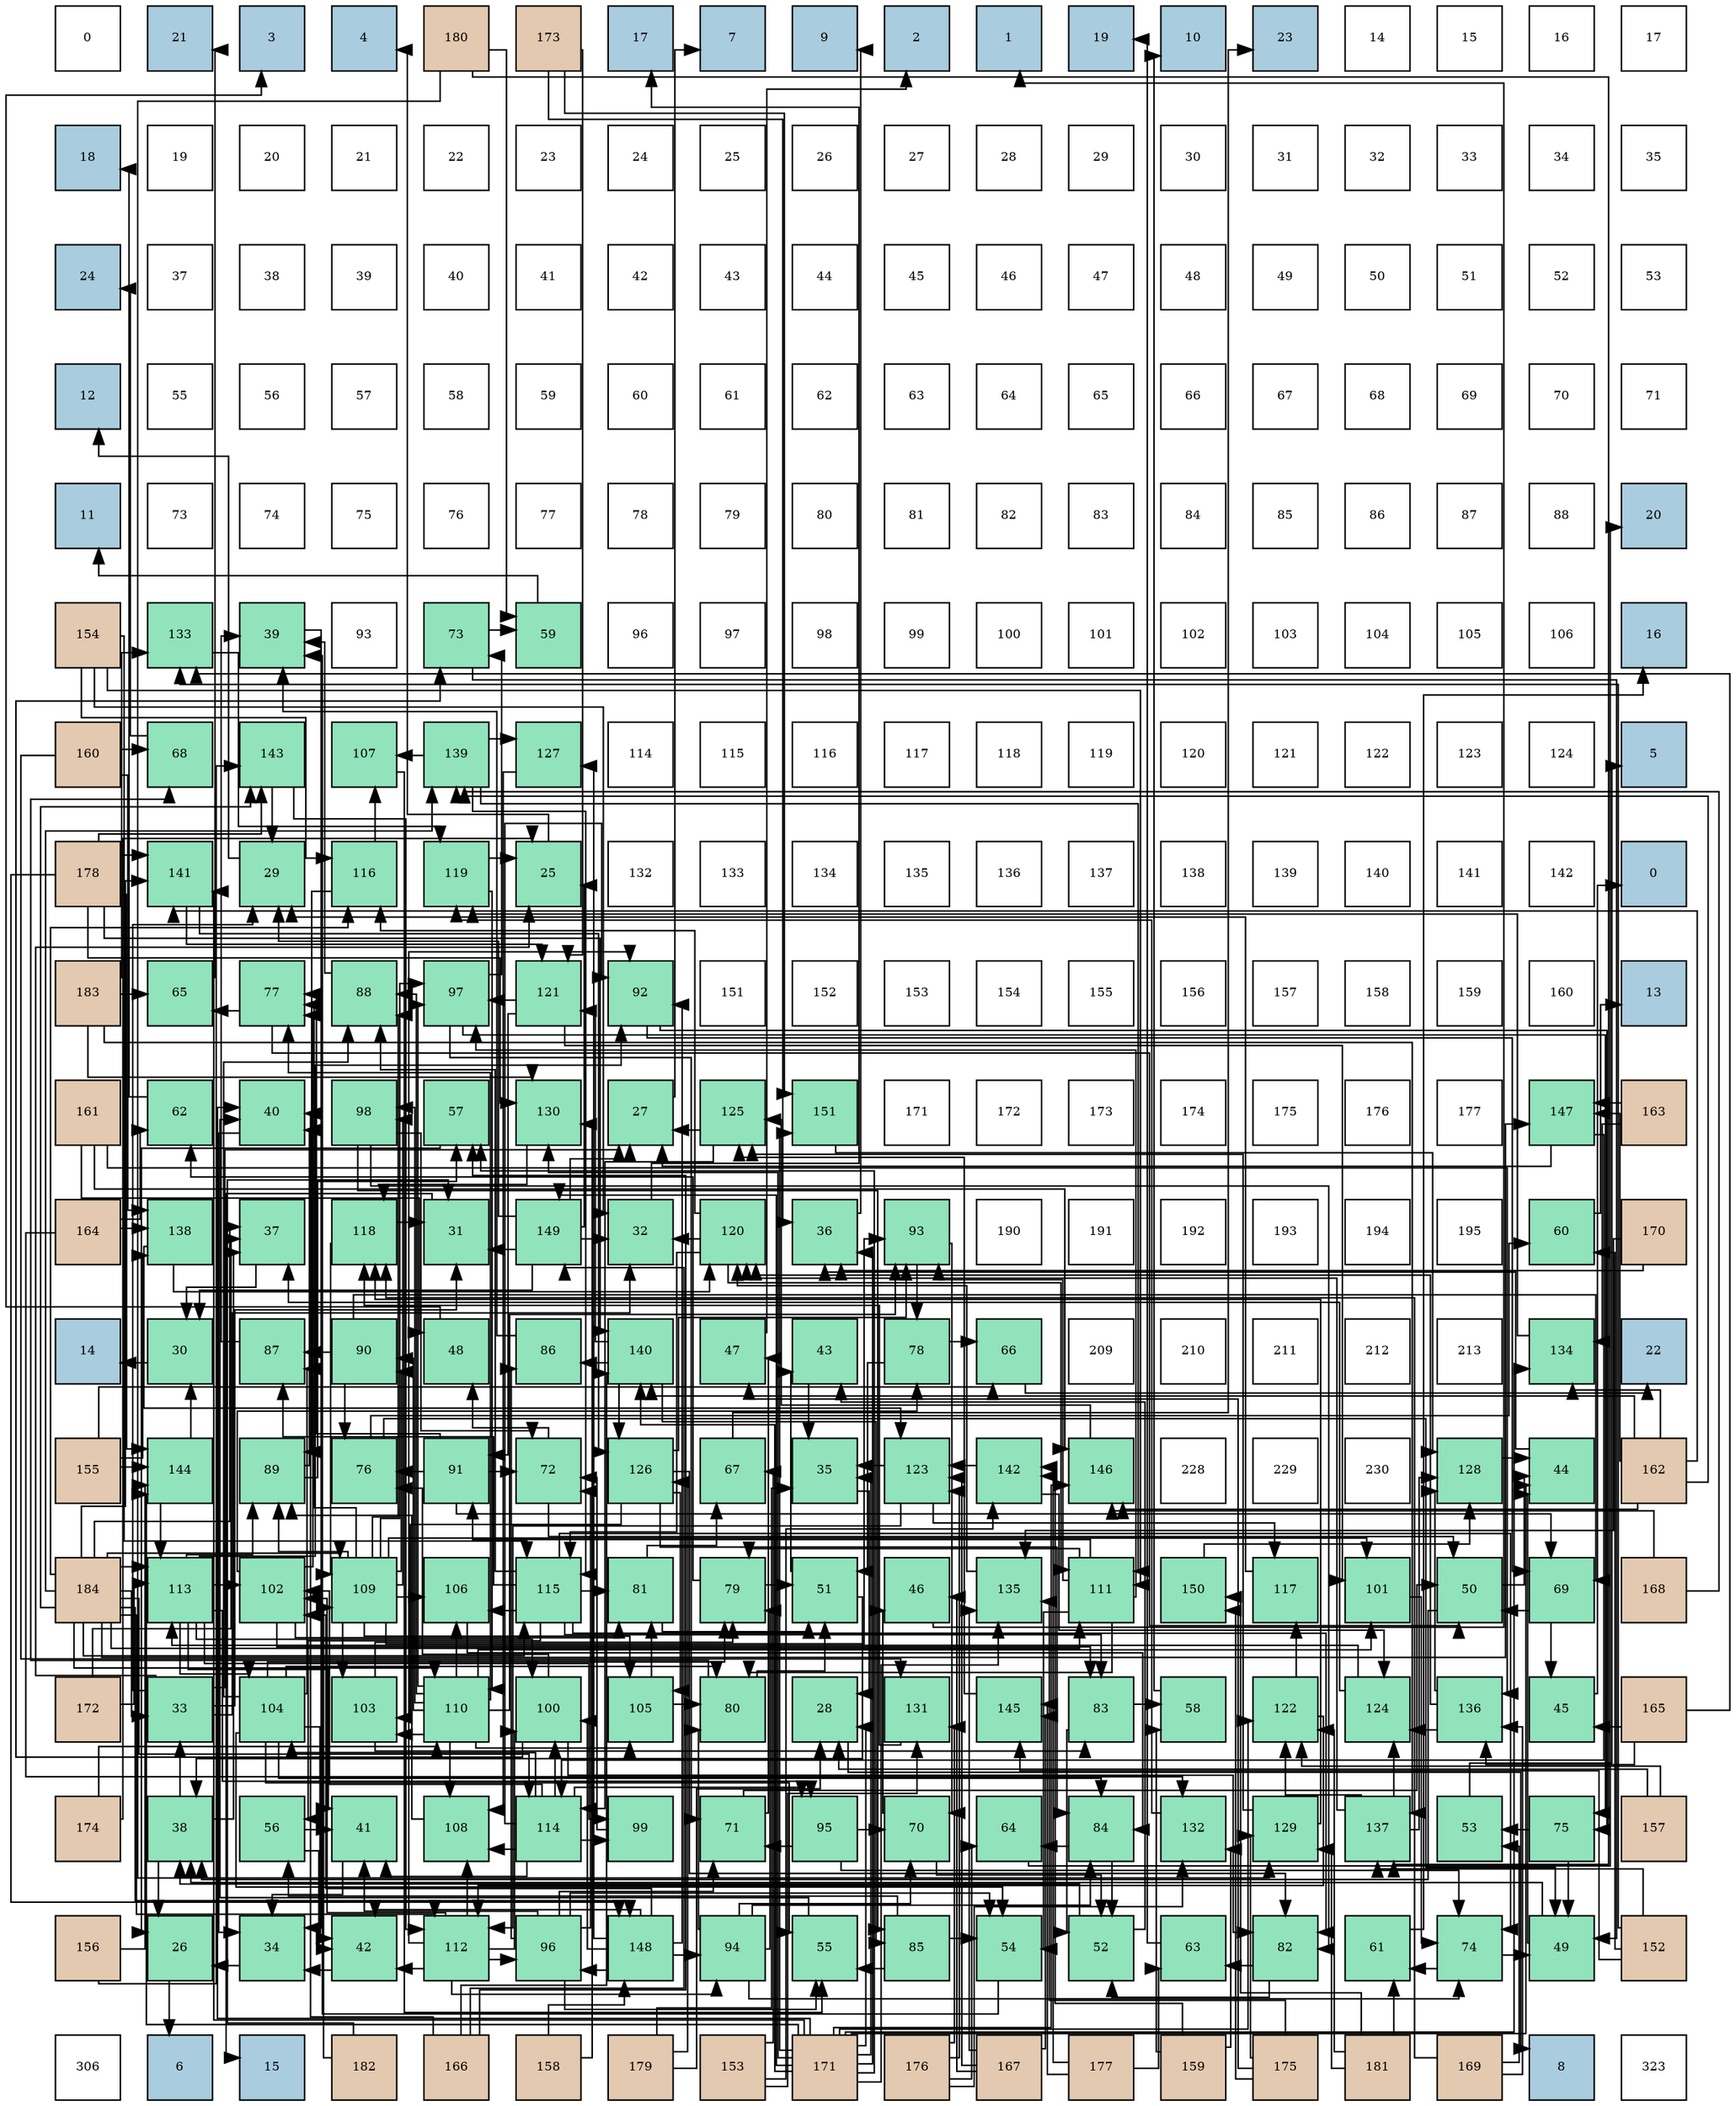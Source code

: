digraph layout{
 rankdir=TB;
 splines=ortho;
 node [style=filled shape=square fixedsize=true width=0.6];
0[label="0", fontsize=8, fillcolor="#ffffff"];
1[label="21", fontsize=8, fillcolor="#a9ccde"];
2[label="3", fontsize=8, fillcolor="#a9ccde"];
3[label="4", fontsize=8, fillcolor="#a9ccde"];
4[label="180", fontsize=8, fillcolor="#e3c9af"];
5[label="173", fontsize=8, fillcolor="#e3c9af"];
6[label="17", fontsize=8, fillcolor="#a9ccde"];
7[label="7", fontsize=8, fillcolor="#a9ccde"];
8[label="9", fontsize=8, fillcolor="#a9ccde"];
9[label="2", fontsize=8, fillcolor="#a9ccde"];
10[label="1", fontsize=8, fillcolor="#a9ccde"];
11[label="19", fontsize=8, fillcolor="#a9ccde"];
12[label="10", fontsize=8, fillcolor="#a9ccde"];
13[label="23", fontsize=8, fillcolor="#a9ccde"];
14[label="14", fontsize=8, fillcolor="#ffffff"];
15[label="15", fontsize=8, fillcolor="#ffffff"];
16[label="16", fontsize=8, fillcolor="#ffffff"];
17[label="17", fontsize=8, fillcolor="#ffffff"];
18[label="18", fontsize=8, fillcolor="#a9ccde"];
19[label="19", fontsize=8, fillcolor="#ffffff"];
20[label="20", fontsize=8, fillcolor="#ffffff"];
21[label="21", fontsize=8, fillcolor="#ffffff"];
22[label="22", fontsize=8, fillcolor="#ffffff"];
23[label="23", fontsize=8, fillcolor="#ffffff"];
24[label="24", fontsize=8, fillcolor="#ffffff"];
25[label="25", fontsize=8, fillcolor="#ffffff"];
26[label="26", fontsize=8, fillcolor="#ffffff"];
27[label="27", fontsize=8, fillcolor="#ffffff"];
28[label="28", fontsize=8, fillcolor="#ffffff"];
29[label="29", fontsize=8, fillcolor="#ffffff"];
30[label="30", fontsize=8, fillcolor="#ffffff"];
31[label="31", fontsize=8, fillcolor="#ffffff"];
32[label="32", fontsize=8, fillcolor="#ffffff"];
33[label="33", fontsize=8, fillcolor="#ffffff"];
34[label="34", fontsize=8, fillcolor="#ffffff"];
35[label="35", fontsize=8, fillcolor="#ffffff"];
36[label="24", fontsize=8, fillcolor="#a9ccde"];
37[label="37", fontsize=8, fillcolor="#ffffff"];
38[label="38", fontsize=8, fillcolor="#ffffff"];
39[label="39", fontsize=8, fillcolor="#ffffff"];
40[label="40", fontsize=8, fillcolor="#ffffff"];
41[label="41", fontsize=8, fillcolor="#ffffff"];
42[label="42", fontsize=8, fillcolor="#ffffff"];
43[label="43", fontsize=8, fillcolor="#ffffff"];
44[label="44", fontsize=8, fillcolor="#ffffff"];
45[label="45", fontsize=8, fillcolor="#ffffff"];
46[label="46", fontsize=8, fillcolor="#ffffff"];
47[label="47", fontsize=8, fillcolor="#ffffff"];
48[label="48", fontsize=8, fillcolor="#ffffff"];
49[label="49", fontsize=8, fillcolor="#ffffff"];
50[label="50", fontsize=8, fillcolor="#ffffff"];
51[label="51", fontsize=8, fillcolor="#ffffff"];
52[label="52", fontsize=8, fillcolor="#ffffff"];
53[label="53", fontsize=8, fillcolor="#ffffff"];
54[label="12", fontsize=8, fillcolor="#a9ccde"];
55[label="55", fontsize=8, fillcolor="#ffffff"];
56[label="56", fontsize=8, fillcolor="#ffffff"];
57[label="57", fontsize=8, fillcolor="#ffffff"];
58[label="58", fontsize=8, fillcolor="#ffffff"];
59[label="59", fontsize=8, fillcolor="#ffffff"];
60[label="60", fontsize=8, fillcolor="#ffffff"];
61[label="61", fontsize=8, fillcolor="#ffffff"];
62[label="62", fontsize=8, fillcolor="#ffffff"];
63[label="63", fontsize=8, fillcolor="#ffffff"];
64[label="64", fontsize=8, fillcolor="#ffffff"];
65[label="65", fontsize=8, fillcolor="#ffffff"];
66[label="66", fontsize=8, fillcolor="#ffffff"];
67[label="67", fontsize=8, fillcolor="#ffffff"];
68[label="68", fontsize=8, fillcolor="#ffffff"];
69[label="69", fontsize=8, fillcolor="#ffffff"];
70[label="70", fontsize=8, fillcolor="#ffffff"];
71[label="71", fontsize=8, fillcolor="#ffffff"];
72[label="11", fontsize=8, fillcolor="#a9ccde"];
73[label="73", fontsize=8, fillcolor="#ffffff"];
74[label="74", fontsize=8, fillcolor="#ffffff"];
75[label="75", fontsize=8, fillcolor="#ffffff"];
76[label="76", fontsize=8, fillcolor="#ffffff"];
77[label="77", fontsize=8, fillcolor="#ffffff"];
78[label="78", fontsize=8, fillcolor="#ffffff"];
79[label="79", fontsize=8, fillcolor="#ffffff"];
80[label="80", fontsize=8, fillcolor="#ffffff"];
81[label="81", fontsize=8, fillcolor="#ffffff"];
82[label="82", fontsize=8, fillcolor="#ffffff"];
83[label="83", fontsize=8, fillcolor="#ffffff"];
84[label="84", fontsize=8, fillcolor="#ffffff"];
85[label="85", fontsize=8, fillcolor="#ffffff"];
86[label="86", fontsize=8, fillcolor="#ffffff"];
87[label="87", fontsize=8, fillcolor="#ffffff"];
88[label="88", fontsize=8, fillcolor="#ffffff"];
89[label="20", fontsize=8, fillcolor="#a9ccde"];
90[label="154", fontsize=8, fillcolor="#e3c9af"];
91[label="133", fontsize=8, fillcolor="#91e3bb"];
92[label="39", fontsize=8, fillcolor="#91e3bb"];
93[label="93", fontsize=8, fillcolor="#ffffff"];
94[label="73", fontsize=8, fillcolor="#91e3bb"];
95[label="59", fontsize=8, fillcolor="#91e3bb"];
96[label="96", fontsize=8, fillcolor="#ffffff"];
97[label="97", fontsize=8, fillcolor="#ffffff"];
98[label="98", fontsize=8, fillcolor="#ffffff"];
99[label="99", fontsize=8, fillcolor="#ffffff"];
100[label="100", fontsize=8, fillcolor="#ffffff"];
101[label="101", fontsize=8, fillcolor="#ffffff"];
102[label="102", fontsize=8, fillcolor="#ffffff"];
103[label="103", fontsize=8, fillcolor="#ffffff"];
104[label="104", fontsize=8, fillcolor="#ffffff"];
105[label="105", fontsize=8, fillcolor="#ffffff"];
106[label="106", fontsize=8, fillcolor="#ffffff"];
107[label="16", fontsize=8, fillcolor="#a9ccde"];
108[label="160", fontsize=8, fillcolor="#e3c9af"];
109[label="68", fontsize=8, fillcolor="#91e3bb"];
110[label="143", fontsize=8, fillcolor="#91e3bb"];
111[label="107", fontsize=8, fillcolor="#91e3bb"];
112[label="139", fontsize=8, fillcolor="#91e3bb"];
113[label="127", fontsize=8, fillcolor="#91e3bb"];
114[label="114", fontsize=8, fillcolor="#ffffff"];
115[label="115", fontsize=8, fillcolor="#ffffff"];
116[label="116", fontsize=8, fillcolor="#ffffff"];
117[label="117", fontsize=8, fillcolor="#ffffff"];
118[label="118", fontsize=8, fillcolor="#ffffff"];
119[label="119", fontsize=8, fillcolor="#ffffff"];
120[label="120", fontsize=8, fillcolor="#ffffff"];
121[label="121", fontsize=8, fillcolor="#ffffff"];
122[label="122", fontsize=8, fillcolor="#ffffff"];
123[label="123", fontsize=8, fillcolor="#ffffff"];
124[label="124", fontsize=8, fillcolor="#ffffff"];
125[label="5", fontsize=8, fillcolor="#a9ccde"];
126[label="178", fontsize=8, fillcolor="#e3c9af"];
127[label="141", fontsize=8, fillcolor="#91e3bb"];
128[label="29", fontsize=8, fillcolor="#91e3bb"];
129[label="116", fontsize=8, fillcolor="#91e3bb"];
130[label="119", fontsize=8, fillcolor="#91e3bb"];
131[label="25", fontsize=8, fillcolor="#91e3bb"];
132[label="132", fontsize=8, fillcolor="#ffffff"];
133[label="133", fontsize=8, fillcolor="#ffffff"];
134[label="134", fontsize=8, fillcolor="#ffffff"];
135[label="135", fontsize=8, fillcolor="#ffffff"];
136[label="136", fontsize=8, fillcolor="#ffffff"];
137[label="137", fontsize=8, fillcolor="#ffffff"];
138[label="138", fontsize=8, fillcolor="#ffffff"];
139[label="139", fontsize=8, fillcolor="#ffffff"];
140[label="140", fontsize=8, fillcolor="#ffffff"];
141[label="141", fontsize=8, fillcolor="#ffffff"];
142[label="142", fontsize=8, fillcolor="#ffffff"];
143[label="0", fontsize=8, fillcolor="#a9ccde"];
144[label="183", fontsize=8, fillcolor="#e3c9af"];
145[label="65", fontsize=8, fillcolor="#91e3bb"];
146[label="77", fontsize=8, fillcolor="#91e3bb"];
147[label="88", fontsize=8, fillcolor="#91e3bb"];
148[label="97", fontsize=8, fillcolor="#91e3bb"];
149[label="121", fontsize=8, fillcolor="#91e3bb"];
150[label="92", fontsize=8, fillcolor="#91e3bb"];
151[label="151", fontsize=8, fillcolor="#ffffff"];
152[label="152", fontsize=8, fillcolor="#ffffff"];
153[label="153", fontsize=8, fillcolor="#ffffff"];
154[label="154", fontsize=8, fillcolor="#ffffff"];
155[label="155", fontsize=8, fillcolor="#ffffff"];
156[label="156", fontsize=8, fillcolor="#ffffff"];
157[label="157", fontsize=8, fillcolor="#ffffff"];
158[label="158", fontsize=8, fillcolor="#ffffff"];
159[label="159", fontsize=8, fillcolor="#ffffff"];
160[label="160", fontsize=8, fillcolor="#ffffff"];
161[label="13", fontsize=8, fillcolor="#a9ccde"];
162[label="161", fontsize=8, fillcolor="#e3c9af"];
163[label="62", fontsize=8, fillcolor="#91e3bb"];
164[label="40", fontsize=8, fillcolor="#91e3bb"];
165[label="98", fontsize=8, fillcolor="#91e3bb"];
166[label="57", fontsize=8, fillcolor="#91e3bb"];
167[label="130", fontsize=8, fillcolor="#91e3bb"];
168[label="27", fontsize=8, fillcolor="#91e3bb"];
169[label="125", fontsize=8, fillcolor="#91e3bb"];
170[label="151", fontsize=8, fillcolor="#91e3bb"];
171[label="171", fontsize=8, fillcolor="#ffffff"];
172[label="172", fontsize=8, fillcolor="#ffffff"];
173[label="173", fontsize=8, fillcolor="#ffffff"];
174[label="174", fontsize=8, fillcolor="#ffffff"];
175[label="175", fontsize=8, fillcolor="#ffffff"];
176[label="176", fontsize=8, fillcolor="#ffffff"];
177[label="177", fontsize=8, fillcolor="#ffffff"];
178[label="147", fontsize=8, fillcolor="#91e3bb"];
179[label="163", fontsize=8, fillcolor="#e3c9af"];
180[label="164", fontsize=8, fillcolor="#e3c9af"];
181[label="138", fontsize=8, fillcolor="#91e3bb"];
182[label="37", fontsize=8, fillcolor="#91e3bb"];
183[label="118", fontsize=8, fillcolor="#91e3bb"];
184[label="31", fontsize=8, fillcolor="#91e3bb"];
185[label="149", fontsize=8, fillcolor="#91e3bb"];
186[label="32", fontsize=8, fillcolor="#91e3bb"];
187[label="120", fontsize=8, fillcolor="#91e3bb"];
188[label="36", fontsize=8, fillcolor="#91e3bb"];
189[label="93", fontsize=8, fillcolor="#91e3bb"];
190[label="190", fontsize=8, fillcolor="#ffffff"];
191[label="191", fontsize=8, fillcolor="#ffffff"];
192[label="192", fontsize=8, fillcolor="#ffffff"];
193[label="193", fontsize=8, fillcolor="#ffffff"];
194[label="194", fontsize=8, fillcolor="#ffffff"];
195[label="195", fontsize=8, fillcolor="#ffffff"];
196[label="60", fontsize=8, fillcolor="#91e3bb"];
197[label="170", fontsize=8, fillcolor="#e3c9af"];
198[label="14", fontsize=8, fillcolor="#a9ccde"];
199[label="30", fontsize=8, fillcolor="#91e3bb"];
200[label="87", fontsize=8, fillcolor="#91e3bb"];
201[label="90", fontsize=8, fillcolor="#91e3bb"];
202[label="48", fontsize=8, fillcolor="#91e3bb"];
203[label="86", fontsize=8, fillcolor="#91e3bb"];
204[label="140", fontsize=8, fillcolor="#91e3bb"];
205[label="47", fontsize=8, fillcolor="#91e3bb"];
206[label="43", fontsize=8, fillcolor="#91e3bb"];
207[label="78", fontsize=8, fillcolor="#91e3bb"];
208[label="66", fontsize=8, fillcolor="#91e3bb"];
209[label="209", fontsize=8, fillcolor="#ffffff"];
210[label="210", fontsize=8, fillcolor="#ffffff"];
211[label="211", fontsize=8, fillcolor="#ffffff"];
212[label="212", fontsize=8, fillcolor="#ffffff"];
213[label="213", fontsize=8, fillcolor="#ffffff"];
214[label="134", fontsize=8, fillcolor="#91e3bb"];
215[label="22", fontsize=8, fillcolor="#a9ccde"];
216[label="155", fontsize=8, fillcolor="#e3c9af"];
217[label="144", fontsize=8, fillcolor="#91e3bb"];
218[label="89", fontsize=8, fillcolor="#91e3bb"];
219[label="76", fontsize=8, fillcolor="#91e3bb"];
220[label="91", fontsize=8, fillcolor="#91e3bb"];
221[label="72", fontsize=8, fillcolor="#91e3bb"];
222[label="126", fontsize=8, fillcolor="#91e3bb"];
223[label="67", fontsize=8, fillcolor="#91e3bb"];
224[label="35", fontsize=8, fillcolor="#91e3bb"];
225[label="123", fontsize=8, fillcolor="#91e3bb"];
226[label="142", fontsize=8, fillcolor="#91e3bb"];
227[label="146", fontsize=8, fillcolor="#91e3bb"];
228[label="228", fontsize=8, fillcolor="#ffffff"];
229[label="229", fontsize=8, fillcolor="#ffffff"];
230[label="230", fontsize=8, fillcolor="#ffffff"];
231[label="128", fontsize=8, fillcolor="#91e3bb"];
232[label="44", fontsize=8, fillcolor="#91e3bb"];
233[label="162", fontsize=8, fillcolor="#e3c9af"];
234[label="184", fontsize=8, fillcolor="#e3c9af"];
235[label="113", fontsize=8, fillcolor="#91e3bb"];
236[label="102", fontsize=8, fillcolor="#91e3bb"];
237[label="109", fontsize=8, fillcolor="#91e3bb"];
238[label="106", fontsize=8, fillcolor="#91e3bb"];
239[label="115", fontsize=8, fillcolor="#91e3bb"];
240[label="81", fontsize=8, fillcolor="#91e3bb"];
241[label="79", fontsize=8, fillcolor="#91e3bb"];
242[label="51", fontsize=8, fillcolor="#91e3bb"];
243[label="46", fontsize=8, fillcolor="#91e3bb"];
244[label="135", fontsize=8, fillcolor="#91e3bb"];
245[label="111", fontsize=8, fillcolor="#91e3bb"];
246[label="150", fontsize=8, fillcolor="#91e3bb"];
247[label="117", fontsize=8, fillcolor="#91e3bb"];
248[label="101", fontsize=8, fillcolor="#91e3bb"];
249[label="50", fontsize=8, fillcolor="#91e3bb"];
250[label="69", fontsize=8, fillcolor="#91e3bb"];
251[label="168", fontsize=8, fillcolor="#e3c9af"];
252[label="172", fontsize=8, fillcolor="#e3c9af"];
253[label="33", fontsize=8, fillcolor="#91e3bb"];
254[label="104", fontsize=8, fillcolor="#91e3bb"];
255[label="103", fontsize=8, fillcolor="#91e3bb"];
256[label="110", fontsize=8, fillcolor="#91e3bb"];
257[label="100", fontsize=8, fillcolor="#91e3bb"];
258[label="105", fontsize=8, fillcolor="#91e3bb"];
259[label="80", fontsize=8, fillcolor="#91e3bb"];
260[label="28", fontsize=8, fillcolor="#91e3bb"];
261[label="131", fontsize=8, fillcolor="#91e3bb"];
262[label="145", fontsize=8, fillcolor="#91e3bb"];
263[label="83", fontsize=8, fillcolor="#91e3bb"];
264[label="58", fontsize=8, fillcolor="#91e3bb"];
265[label="122", fontsize=8, fillcolor="#91e3bb"];
266[label="124", fontsize=8, fillcolor="#91e3bb"];
267[label="136", fontsize=8, fillcolor="#91e3bb"];
268[label="45", fontsize=8, fillcolor="#91e3bb"];
269[label="165", fontsize=8, fillcolor="#e3c9af"];
270[label="174", fontsize=8, fillcolor="#e3c9af"];
271[label="38", fontsize=8, fillcolor="#91e3bb"];
272[label="56", fontsize=8, fillcolor="#91e3bb"];
273[label="41", fontsize=8, fillcolor="#91e3bb"];
274[label="108", fontsize=8, fillcolor="#91e3bb"];
275[label="114", fontsize=8, fillcolor="#91e3bb"];
276[label="99", fontsize=8, fillcolor="#91e3bb"];
277[label="71", fontsize=8, fillcolor="#91e3bb"];
278[label="95", fontsize=8, fillcolor="#91e3bb"];
279[label="70", fontsize=8, fillcolor="#91e3bb"];
280[label="64", fontsize=8, fillcolor="#91e3bb"];
281[label="84", fontsize=8, fillcolor="#91e3bb"];
282[label="132", fontsize=8, fillcolor="#91e3bb"];
283[label="129", fontsize=8, fillcolor="#91e3bb"];
284[label="137", fontsize=8, fillcolor="#91e3bb"];
285[label="53", fontsize=8, fillcolor="#91e3bb"];
286[label="75", fontsize=8, fillcolor="#91e3bb"];
287[label="157", fontsize=8, fillcolor="#e3c9af"];
288[label="156", fontsize=8, fillcolor="#e3c9af"];
289[label="26", fontsize=8, fillcolor="#91e3bb"];
290[label="34", fontsize=8, fillcolor="#91e3bb"];
291[label="42", fontsize=8, fillcolor="#91e3bb"];
292[label="112", fontsize=8, fillcolor="#91e3bb"];
293[label="96", fontsize=8, fillcolor="#91e3bb"];
294[label="148", fontsize=8, fillcolor="#91e3bb"];
295[label="94", fontsize=8, fillcolor="#91e3bb"];
296[label="55", fontsize=8, fillcolor="#91e3bb"];
297[label="85", fontsize=8, fillcolor="#91e3bb"];
298[label="54", fontsize=8, fillcolor="#91e3bb"];
299[label="52", fontsize=8, fillcolor="#91e3bb"];
300[label="63", fontsize=8, fillcolor="#91e3bb"];
301[label="82", fontsize=8, fillcolor="#91e3bb"];
302[label="61", fontsize=8, fillcolor="#91e3bb"];
303[label="74", fontsize=8, fillcolor="#91e3bb"];
304[label="49", fontsize=8, fillcolor="#91e3bb"];
305[label="152", fontsize=8, fillcolor="#e3c9af"];
306[label="306", fontsize=8, fillcolor="#ffffff"];
307[label="6", fontsize=8, fillcolor="#a9ccde"];
308[label="15", fontsize=8, fillcolor="#a9ccde"];
309[label="182", fontsize=8, fillcolor="#e3c9af"];
310[label="166", fontsize=8, fillcolor="#e3c9af"];
311[label="158", fontsize=8, fillcolor="#e3c9af"];
312[label="179", fontsize=8, fillcolor="#e3c9af"];
313[label="153", fontsize=8, fillcolor="#e3c9af"];
314[label="171", fontsize=8, fillcolor="#e3c9af"];
315[label="176", fontsize=8, fillcolor="#e3c9af"];
316[label="167", fontsize=8, fillcolor="#e3c9af"];
317[label="177", fontsize=8, fillcolor="#e3c9af"];
318[label="159", fontsize=8, fillcolor="#e3c9af"];
319[label="175", fontsize=8, fillcolor="#e3c9af"];
320[label="181", fontsize=8, fillcolor="#e3c9af"];
321[label="169", fontsize=8, fillcolor="#e3c9af"];
322[label="8", fontsize=8, fillcolor="#a9ccde"];
323[label="323", fontsize=8, fillcolor="#ffffff"];
edge [constraint=false, style=vis];131 -> 3;
289 -> 307;
168 -> 7;
260 -> 322;
128 -> 54;
199 -> 198;
184 -> 308;
186 -> 6;
253 -> 131;
253 -> 168;
253 -> 128;
253 -> 184;
253 -> 186;
290 -> 289;
224 -> 260;
188 -> 8;
182 -> 199;
271 -> 289;
271 -> 253;
271 -> 182;
92 -> 290;
164 -> 290;
273 -> 290;
291 -> 290;
206 -> 224;
232 -> 188;
268 -> 143;
243 -> 10;
205 -> 9;
202 -> 2;
304 -> 271;
304 -> 232;
249 -> 271;
249 -> 232;
242 -> 271;
242 -> 206;
299 -> 271;
299 -> 206;
285 -> 125;
298 -> 92;
296 -> 164;
272 -> 273;
272 -> 291;
166 -> 289;
264 -> 12;
95 -> 72;
196 -> 161;
302 -> 107;
163 -> 18;
300 -> 11;
280 -> 89;
145 -> 1;
208 -> 215;
223 -> 13;
109 -> 36;
250 -> 268;
250 -> 249;
279 -> 243;
279 -> 299;
277 -> 205;
277 -> 249;
221 -> 202;
221 -> 249;
94 -> 304;
94 -> 95;
303 -> 304;
303 -> 302;
286 -> 304;
286 -> 285;
219 -> 304;
219 -> 196;
146 -> 249;
146 -> 145;
207 -> 242;
207 -> 208;
241 -> 242;
241 -> 163;
259 -> 242;
259 -> 109;
240 -> 242;
240 -> 223;
301 -> 299;
301 -> 300;
263 -> 299;
263 -> 264;
281 -> 299;
281 -> 280;
297 -> 298;
297 -> 296;
297 -> 272;
203 -> 92;
200 -> 92;
147 -> 92;
218 -> 164;
218 -> 166;
201 -> 250;
201 -> 219;
201 -> 200;
220 -> 250;
220 -> 221;
220 -> 219;
220 -> 146;
150 -> 250;
150 -> 286;
189 -> 279;
189 -> 207;
295 -> 279;
295 -> 303;
295 -> 241;
295 -> 259;
295 -> 281;
278 -> 279;
278 -> 277;
278 -> 303;
293 -> 273;
293 -> 298;
293 -> 296;
293 -> 277;
293 -> 221;
293 -> 203;
148 -> 277;
148 -> 94;
148 -> 286;
165 -> 221;
165 -> 301;
165 -> 297;
276 -> 221;
257 -> 94;
257 -> 219;
257 -> 301;
248 -> 303;
236 -> 146;
236 -> 207;
236 -> 240;
236 -> 263;
255 -> 241;
255 -> 263;
254 -> 291;
254 -> 298;
254 -> 296;
254 -> 241;
254 -> 259;
254 -> 281;
254 -> 200;
254 -> 147;
258 -> 259;
258 -> 240;
238 -> 281;
111 -> 296;
274 -> 218;
237 -> 146;
237 -> 147;
237 -> 218;
237 -> 201;
237 -> 189;
237 -> 148;
237 -> 165;
237 -> 248;
237 -> 255;
237 -> 258;
237 -> 238;
256 -> 146;
256 -> 147;
256 -> 201;
256 -> 189;
256 -> 148;
256 -> 165;
256 -> 248;
256 -> 255;
256 -> 258;
256 -> 238;
256 -> 274;
245 -> 298;
245 -> 241;
245 -> 259;
245 -> 220;
245 -> 189;
245 -> 148;
292 -> 291;
292 -> 150;
292 -> 295;
292 -> 293;
292 -> 257;
292 -> 236;
292 -> 274;
235 -> 273;
235 -> 218;
235 -> 150;
235 -> 278;
235 -> 276;
235 -> 257;
235 -> 236;
235 -> 254;
275 -> 273;
275 -> 150;
275 -> 278;
275 -> 276;
275 -> 257;
275 -> 236;
275 -> 254;
275 -> 274;
239 -> 272;
239 -> 303;
239 -> 240;
239 -> 301;
239 -> 263;
239 -> 200;
239 -> 147;
239 -> 238;
129 -> 218;
129 -> 111;
247 -> 128;
183 -> 184;
183 -> 237;
130 -> 131;
130 -> 256;
187 -> 186;
187 -> 245;
187 -> 239;
187 -> 129;
149 -> 220;
149 -> 148;
149 -> 248;
265 -> 292;
265 -> 247;
225 -> 224;
225 -> 292;
225 -> 247;
266 -> 182;
266 -> 235;
169 -> 168;
169 -> 275;
222 -> 301;
222 -> 281;
222 -> 189;
222 -> 255;
222 -> 258;
113 -> 274;
231 -> 232;
283 -> 183;
283 -> 169;
167 -> 183;
261 -> 183;
282 -> 130;
91 -> 130;
214 -> 130;
244 -> 187;
267 -> 187;
267 -> 266;
267 -> 231;
284 -> 187;
284 -> 265;
284 -> 266;
284 -> 231;
181 -> 187;
181 -> 225;
112 -> 111;
112 -> 245;
112 -> 239;
112 -> 113;
204 -> 297;
204 -> 203;
204 -> 149;
204 -> 222;
127 -> 149;
127 -> 222;
226 -> 225;
226 -> 266;
110 -> 128;
110 -> 292;
217 -> 199;
217 -> 235;
262 -> 169;
227 -> 169;
178 -> 168;
178 -> 275;
294 -> 291;
294 -> 150;
294 -> 295;
294 -> 293;
294 -> 257;
294 -> 236;
294 -> 113;
185 -> 131;
185 -> 168;
185 -> 128;
185 -> 199;
185 -> 184;
185 -> 186;
246 -> 231;
170 -> 231;
305 -> 196;
305 -> 91;
305 -> 284;
305 -> 262;
313 -> 223;
313 -> 261;
313 -> 226;
90 -> 186;
90 -> 245;
90 -> 239;
90 -> 129;
216 -> 208;
216 -> 181;
216 -> 217;
288 -> 110;
288 -> 217;
287 -> 260;
287 -> 265;
311 -> 167;
311 -> 294;
318 -> 264;
318 -> 282;
318 -> 226;
108 -> 109;
108 -> 261;
108 -> 181;
162 -> 202;
162 -> 267;
162 -> 227;
233 -> 214;
233 -> 112;
233 -> 204;
233 -> 127;
233 -> 227;
233 -> 178;
179 -> 214;
179 -> 178;
180 -> 163;
180 -> 282;
180 -> 181;
269 -> 268;
269 -> 91;
269 -> 267;
310 -> 164;
310 -> 166;
310 -> 204;
310 -> 185;
316 -> 243;
316 -> 225;
316 -> 244;
316 -> 262;
251 -> 112;
251 -> 227;
321 -> 285;
321 -> 183;
321 -> 267;
197 -> 188;
197 -> 244;
314 -> 260;
314 -> 224;
314 -> 188;
314 -> 164;
314 -> 232;
314 -> 166;
314 -> 265;
314 -> 167;
314 -> 214;
314 -> 244;
314 -> 204;
314 -> 127;
314 -> 217;
314 -> 227;
314 -> 185;
314 -> 170;
252 -> 182;
252 -> 235;
5 -> 188;
5 -> 149;
5 -> 170;
270 -> 131;
270 -> 256;
319 -> 205;
319 -> 283;
319 -> 244;
319 -> 246;
315 -> 280;
315 -> 225;
315 -> 261;
315 -> 282;
317 -> 300;
317 -> 226;
317 -> 262;
126 -> 167;
126 -> 204;
126 -> 127;
126 -> 110;
126 -> 217;
126 -> 294;
312 -> 260;
312 -> 224;
312 -> 222;
4 -> 95;
4 -> 283;
4 -> 284;
320 -> 302;
320 -> 265;
320 -> 283;
320 -> 246;
309 -> 184;
309 -> 237;
144 -> 145;
144 -> 167;
144 -> 91;
144 -> 284;
234 -> 253;
234 -> 182;
234 -> 237;
234 -> 256;
234 -> 245;
234 -> 292;
234 -> 235;
234 -> 275;
234 -> 239;
234 -> 129;
234 -> 112;
234 -> 127;
234 -> 110;
234 -> 178;
234 -> 294;
edge [constraint=true, style=invis];
0 -> 18 -> 36 -> 54 -> 72 -> 90 -> 108 -> 126 -> 144 -> 162 -> 180 -> 198 -> 216 -> 234 -> 252 -> 270 -> 288 -> 306;
1 -> 19 -> 37 -> 55 -> 73 -> 91 -> 109 -> 127 -> 145 -> 163 -> 181 -> 199 -> 217 -> 235 -> 253 -> 271 -> 289 -> 307;
2 -> 20 -> 38 -> 56 -> 74 -> 92 -> 110 -> 128 -> 146 -> 164 -> 182 -> 200 -> 218 -> 236 -> 254 -> 272 -> 290 -> 308;
3 -> 21 -> 39 -> 57 -> 75 -> 93 -> 111 -> 129 -> 147 -> 165 -> 183 -> 201 -> 219 -> 237 -> 255 -> 273 -> 291 -> 309;
4 -> 22 -> 40 -> 58 -> 76 -> 94 -> 112 -> 130 -> 148 -> 166 -> 184 -> 202 -> 220 -> 238 -> 256 -> 274 -> 292 -> 310;
5 -> 23 -> 41 -> 59 -> 77 -> 95 -> 113 -> 131 -> 149 -> 167 -> 185 -> 203 -> 221 -> 239 -> 257 -> 275 -> 293 -> 311;
6 -> 24 -> 42 -> 60 -> 78 -> 96 -> 114 -> 132 -> 150 -> 168 -> 186 -> 204 -> 222 -> 240 -> 258 -> 276 -> 294 -> 312;
7 -> 25 -> 43 -> 61 -> 79 -> 97 -> 115 -> 133 -> 151 -> 169 -> 187 -> 205 -> 223 -> 241 -> 259 -> 277 -> 295 -> 313;
8 -> 26 -> 44 -> 62 -> 80 -> 98 -> 116 -> 134 -> 152 -> 170 -> 188 -> 206 -> 224 -> 242 -> 260 -> 278 -> 296 -> 314;
9 -> 27 -> 45 -> 63 -> 81 -> 99 -> 117 -> 135 -> 153 -> 171 -> 189 -> 207 -> 225 -> 243 -> 261 -> 279 -> 297 -> 315;
10 -> 28 -> 46 -> 64 -> 82 -> 100 -> 118 -> 136 -> 154 -> 172 -> 190 -> 208 -> 226 -> 244 -> 262 -> 280 -> 298 -> 316;
11 -> 29 -> 47 -> 65 -> 83 -> 101 -> 119 -> 137 -> 155 -> 173 -> 191 -> 209 -> 227 -> 245 -> 263 -> 281 -> 299 -> 317;
12 -> 30 -> 48 -> 66 -> 84 -> 102 -> 120 -> 138 -> 156 -> 174 -> 192 -> 210 -> 228 -> 246 -> 264 -> 282 -> 300 -> 318;
13 -> 31 -> 49 -> 67 -> 85 -> 103 -> 121 -> 139 -> 157 -> 175 -> 193 -> 211 -> 229 -> 247 -> 265 -> 283 -> 301 -> 319;
14 -> 32 -> 50 -> 68 -> 86 -> 104 -> 122 -> 140 -> 158 -> 176 -> 194 -> 212 -> 230 -> 248 -> 266 -> 284 -> 302 -> 320;
15 -> 33 -> 51 -> 69 -> 87 -> 105 -> 123 -> 141 -> 159 -> 177 -> 195 -> 213 -> 231 -> 249 -> 267 -> 285 -> 303 -> 321;
16 -> 34 -> 52 -> 70 -> 88 -> 106 -> 124 -> 142 -> 160 -> 178 -> 196 -> 214 -> 232 -> 250 -> 268 -> 286 -> 304 -> 322;
17 -> 35 -> 53 -> 71 -> 89 -> 107 -> 125 -> 143 -> 161 -> 179 -> 197 -> 215 -> 233 -> 251 -> 269 -> 287 -> 305 -> 323;
rank = same {0 -> 1 -> 2 -> 3 -> 4 -> 5 -> 6 -> 7 -> 8 -> 9 -> 10 -> 11 -> 12 -> 13 -> 14 -> 15 -> 16 -> 17};
rank = same {18 -> 19 -> 20 -> 21 -> 22 -> 23 -> 24 -> 25 -> 26 -> 27 -> 28 -> 29 -> 30 -> 31 -> 32 -> 33 -> 34 -> 35};
rank = same {36 -> 37 -> 38 -> 39 -> 40 -> 41 -> 42 -> 43 -> 44 -> 45 -> 46 -> 47 -> 48 -> 49 -> 50 -> 51 -> 52 -> 53};
rank = same {54 -> 55 -> 56 -> 57 -> 58 -> 59 -> 60 -> 61 -> 62 -> 63 -> 64 -> 65 -> 66 -> 67 -> 68 -> 69 -> 70 -> 71};
rank = same {72 -> 73 -> 74 -> 75 -> 76 -> 77 -> 78 -> 79 -> 80 -> 81 -> 82 -> 83 -> 84 -> 85 -> 86 -> 87 -> 88 -> 89};
rank = same {90 -> 91 -> 92 -> 93 -> 94 -> 95 -> 96 -> 97 -> 98 -> 99 -> 100 -> 101 -> 102 -> 103 -> 104 -> 105 -> 106 -> 107};
rank = same {108 -> 109 -> 110 -> 111 -> 112 -> 113 -> 114 -> 115 -> 116 -> 117 -> 118 -> 119 -> 120 -> 121 -> 122 -> 123 -> 124 -> 125};
rank = same {126 -> 127 -> 128 -> 129 -> 130 -> 131 -> 132 -> 133 -> 134 -> 135 -> 136 -> 137 -> 138 -> 139 -> 140 -> 141 -> 142 -> 143};
rank = same {144 -> 145 -> 146 -> 147 -> 148 -> 149 -> 150 -> 151 -> 152 -> 153 -> 154 -> 155 -> 156 -> 157 -> 158 -> 159 -> 160 -> 161};
rank = same {162 -> 163 -> 164 -> 165 -> 166 -> 167 -> 168 -> 169 -> 170 -> 171 -> 172 -> 173 -> 174 -> 175 -> 176 -> 177 -> 178 -> 179};
rank = same {180 -> 181 -> 182 -> 183 -> 184 -> 185 -> 186 -> 187 -> 188 -> 189 -> 190 -> 191 -> 192 -> 193 -> 194 -> 195 -> 196 -> 197};
rank = same {198 -> 199 -> 200 -> 201 -> 202 -> 203 -> 204 -> 205 -> 206 -> 207 -> 208 -> 209 -> 210 -> 211 -> 212 -> 213 -> 214 -> 215};
rank = same {216 -> 217 -> 218 -> 219 -> 220 -> 221 -> 222 -> 223 -> 224 -> 225 -> 226 -> 227 -> 228 -> 229 -> 230 -> 231 -> 232 -> 233};
rank = same {234 -> 235 -> 236 -> 237 -> 238 -> 239 -> 240 -> 241 -> 242 -> 243 -> 244 -> 245 -> 246 -> 247 -> 248 -> 249 -> 250 -> 251};
rank = same {252 -> 253 -> 254 -> 255 -> 256 -> 257 -> 258 -> 259 -> 260 -> 261 -> 262 -> 263 -> 264 -> 265 -> 266 -> 267 -> 268 -> 269};
rank = same {270 -> 271 -> 272 -> 273 -> 274 -> 275 -> 276 -> 277 -> 278 -> 279 -> 280 -> 281 -> 282 -> 283 -> 284 -> 285 -> 286 -> 287};
rank = same {288 -> 289 -> 290 -> 291 -> 292 -> 293 -> 294 -> 295 -> 296 -> 297 -> 298 -> 299 -> 300 -> 301 -> 302 -> 303 -> 304 -> 305};
rank = same {306 -> 307 -> 308 -> 309 -> 310 -> 311 -> 312 -> 313 -> 314 -> 315 -> 316 -> 317 -> 318 -> 319 -> 320 -> 321 -> 322 -> 323};
}